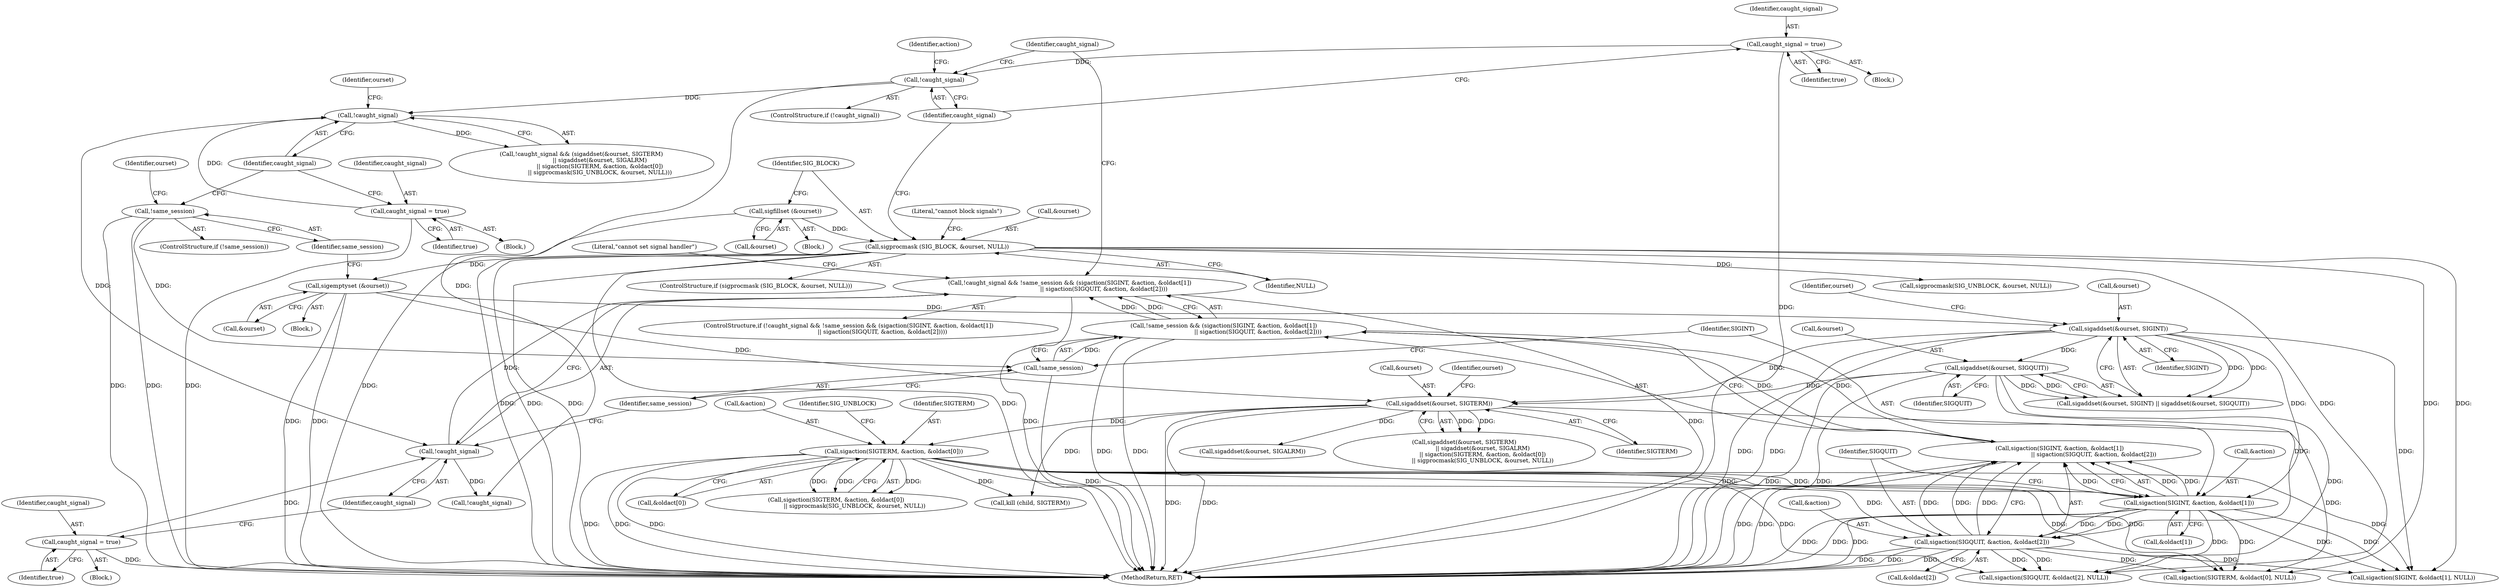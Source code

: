 digraph "0_util-linux_dffab154d29a288aa171ff50263ecc8f2e14a891@API" {
"1000272" [label="(Call,!caught_signal && !same_session && (sigaction(SIGINT, &action, &oldact[1])\n                                     || sigaction(SIGQUIT, &action, &oldact[2])))"];
"1000273" [label="(Call,!caught_signal)"];
"1000238" [label="(Call,!caught_signal)"];
"1000193" [label="(Call,!caught_signal)"];
"1000189" [label="(Call,caught_signal = true)"];
"1000233" [label="(Call,caught_signal = true)"];
"1000268" [label="(Call,caught_signal = true)"];
"1000275" [label="(Call,!same_session && (sigaction(SIGINT, &action, &oldact[1])\n                                     || sigaction(SIGQUIT, &action, &oldact[2])))"];
"1000276" [label="(Call,!same_session)"];
"1000216" [label="(Call,!same_session)"];
"1000278" [label="(Call,sigaction(SIGINT, &action, &oldact[1])\n                                     || sigaction(SIGQUIT, &action, &oldact[2]))"];
"1000279" [label="(Call,sigaction(SIGINT, &action, &oldact[1]))"];
"1000221" [label="(Call,sigaddset(&ourset, SIGINT))"];
"1000212" [label="(Call,sigemptyset (&ourset))"];
"1000180" [label="(Call,sigprocmask (SIG_BLOCK, &ourset, NULL))"];
"1000176" [label="(Call,sigfillset (&ourset))"];
"1000251" [label="(Call,sigaction(SIGTERM, &action, &oldact[0]))"];
"1000241" [label="(Call,sigaddset(&ourset, SIGTERM))"];
"1000225" [label="(Call,sigaddset(&ourset, SIGQUIT))"];
"1000287" [label="(Call,sigaction(SIGQUIT, &action, &oldact[2]))"];
"1000281" [label="(Call,&action)"];
"1000244" [label="(Identifier,SIGTERM)"];
"1000246" [label="(Call,sigaddset(&ourset, SIGALRM))"];
"1000226" [label="(Call,&ourset)"];
"1000195" [label="(Block,)"];
"1000259" [label="(Call,sigprocmask(SIG_UNBLOCK, &ourset, NULL))"];
"1000180" [label="(Call,sigprocmask (SIG_BLOCK, &ourset, NULL))"];
"1000272" [label="(Call,!caught_signal && !same_session && (sigaction(SIGINT, &action, &oldact[1])\n                                     || sigaction(SIGQUIT, &action, &oldact[2])))"];
"1000228" [label="(Identifier,SIGQUIT)"];
"1000283" [label="(Call,&oldact[1])"];
"1000237" [label="(Call,!caught_signal && (sigaddset(&ourset, SIGTERM)\n                    || sigaddset(&ourset, SIGALRM)\n                    || sigaction(SIGTERM, &action, &oldact[0])\n                    || sigprocmask(SIG_UNBLOCK, &ourset, NULL)))"];
"1000268" [label="(Call,caught_signal = true)"];
"1000235" [label="(Identifier,true)"];
"1000242" [label="(Call,&ourset)"];
"1000273" [label="(Call,!caught_signal)"];
"1000227" [label="(Identifier,ourset)"];
"1000251" [label="(Call,sigaction(SIGTERM, &action, &oldact[0]))"];
"1000253" [label="(Call,&action)"];
"1000176" [label="(Call,sigfillset (&ourset))"];
"1000270" [label="(Identifier,true)"];
"1000177" [label="(Call,&ourset)"];
"1000223" [label="(Identifier,ourset)"];
"1000192" [label="(ControlStructure,if (!caught_signal))"];
"1000233" [label="(Call,caught_signal = true)"];
"1000239" [label="(Identifier,caught_signal)"];
"1000216" [label="(Call,!same_session)"];
"1000471" [label="(MethodReturn,RET)"];
"1000275" [label="(Call,!same_session && (sigaction(SIGINT, &action, &oldact[1])\n                                     || sigaction(SIGQUIT, &action, &oldact[2])))"];
"1000406" [label="(Call,kill (child, SIGTERM))"];
"1000185" [label="(Block,)"];
"1000280" [label="(Identifier,SIGINT)"];
"1000222" [label="(Call,&ourset)"];
"1000260" [label="(Identifier,SIG_UNBLOCK)"];
"1000229" [label="(Block,)"];
"1000252" [label="(Identifier,SIGTERM)"];
"1000240" [label="(Call,sigaddset(&ourset, SIGTERM)\n                    || sigaddset(&ourset, SIGALRM)\n                    || sigaction(SIGTERM, &action, &oldact[0])\n                    || sigprocmask(SIG_UNBLOCK, &ourset, NULL))"];
"1000274" [label="(Identifier,caught_signal)"];
"1000221" [label="(Call,sigaddset(&ourset, SIGINT))"];
"1000287" [label="(Call,sigaction(SIGQUIT, &action, &oldact[2]))"];
"1000298" [label="(Literal,\"cannot set signal handler\")"];
"1000220" [label="(Call,sigaddset(&ourset, SIGINT) || sigaddset(&ourset, SIGQUIT))"];
"1000276" [label="(Call,!same_session)"];
"1000184" [label="(Identifier,NULL)"];
"1000193" [label="(Call,!caught_signal)"];
"1000271" [label="(ControlStructure,if (!caught_signal && !same_session && (sigaction(SIGINT, &action, &oldact[1])\n                                     || sigaction(SIGQUIT, &action, &oldact[2]))))"];
"1000189" [label="(Call,caught_signal = true)"];
"1000238" [label="(Call,!caught_signal)"];
"1000199" [label="(Identifier,action)"];
"1000303" [label="(Call,!caught_signal)"];
"1000304" [label="(Identifier,caught_signal)"];
"1000225" [label="(Call,sigaddset(&ourset, SIGQUIT))"];
"1000241" [label="(Call,sigaddset(&ourset, SIGTERM))"];
"1000212" [label="(Call,sigemptyset (&ourset))"];
"1000248" [label="(Identifier,ourset)"];
"1000234" [label="(Identifier,caught_signal)"];
"1000269" [label="(Identifier,caught_signal)"];
"1000191" [label="(Identifier,true)"];
"1000217" [label="(Identifier,same_session)"];
"1000288" [label="(Identifier,SIGQUIT)"];
"1000453" [label="(Call,sigaction(SIGQUIT, &oldact[2], NULL))"];
"1000224" [label="(Identifier,SIGINT)"];
"1000264" [label="(Block,)"];
"1000278" [label="(Call,sigaction(SIGINT, &action, &oldact[1])\n                                     || sigaction(SIGQUIT, &action, &oldact[2]))"];
"1000444" [label="(Call,sigaction(SIGINT, &oldact[1], NULL))"];
"1000277" [label="(Identifier,same_session)"];
"1000279" [label="(Call,sigaction(SIGINT, &action, &oldact[1]))"];
"1000188" [label="(Literal,\"cannot block signals\")"];
"1000250" [label="(Call,sigaction(SIGTERM, &action, &oldact[0])\n                    || sigprocmask(SIG_UNBLOCK, &ourset, NULL))"];
"1000243" [label="(Identifier,ourset)"];
"1000181" [label="(Identifier,SIG_BLOCK)"];
"1000255" [label="(Call,&oldact[0])"];
"1000435" [label="(Call,sigaction(SIGTERM, &oldact[0], NULL))"];
"1000109" [label="(Block,)"];
"1000213" [label="(Call,&ourset)"];
"1000194" [label="(Identifier,caught_signal)"];
"1000179" [label="(ControlStructure,if (sigprocmask (SIG_BLOCK, &ourset, NULL)))"];
"1000190" [label="(Identifier,caught_signal)"];
"1000182" [label="(Call,&ourset)"];
"1000291" [label="(Call,&oldact[2])"];
"1000215" [label="(ControlStructure,if (!same_session))"];
"1000289" [label="(Call,&action)"];
"1000272" -> "1000271"  [label="AST: "];
"1000272" -> "1000273"  [label="CFG: "];
"1000272" -> "1000275"  [label="CFG: "];
"1000273" -> "1000272"  [label="AST: "];
"1000275" -> "1000272"  [label="AST: "];
"1000298" -> "1000272"  [label="CFG: "];
"1000304" -> "1000272"  [label="CFG: "];
"1000272" -> "1000471"  [label="DDG: "];
"1000272" -> "1000471"  [label="DDG: "];
"1000273" -> "1000272"  [label="DDG: "];
"1000275" -> "1000272"  [label="DDG: "];
"1000275" -> "1000272"  [label="DDG: "];
"1000273" -> "1000274"  [label="CFG: "];
"1000274" -> "1000273"  [label="AST: "];
"1000277" -> "1000273"  [label="CFG: "];
"1000238" -> "1000273"  [label="DDG: "];
"1000268" -> "1000273"  [label="DDG: "];
"1000273" -> "1000303"  [label="DDG: "];
"1000238" -> "1000237"  [label="AST: "];
"1000238" -> "1000239"  [label="CFG: "];
"1000239" -> "1000238"  [label="AST: "];
"1000243" -> "1000238"  [label="CFG: "];
"1000237" -> "1000238"  [label="CFG: "];
"1000238" -> "1000237"  [label="DDG: "];
"1000193" -> "1000238"  [label="DDG: "];
"1000233" -> "1000238"  [label="DDG: "];
"1000193" -> "1000192"  [label="AST: "];
"1000193" -> "1000194"  [label="CFG: "];
"1000194" -> "1000193"  [label="AST: "];
"1000199" -> "1000193"  [label="CFG: "];
"1000304" -> "1000193"  [label="CFG: "];
"1000189" -> "1000193"  [label="DDG: "];
"1000193" -> "1000303"  [label="DDG: "];
"1000189" -> "1000185"  [label="AST: "];
"1000189" -> "1000191"  [label="CFG: "];
"1000190" -> "1000189"  [label="AST: "];
"1000191" -> "1000189"  [label="AST: "];
"1000194" -> "1000189"  [label="CFG: "];
"1000189" -> "1000471"  [label="DDG: "];
"1000233" -> "1000229"  [label="AST: "];
"1000233" -> "1000235"  [label="CFG: "];
"1000234" -> "1000233"  [label="AST: "];
"1000235" -> "1000233"  [label="AST: "];
"1000239" -> "1000233"  [label="CFG: "];
"1000233" -> "1000471"  [label="DDG: "];
"1000268" -> "1000264"  [label="AST: "];
"1000268" -> "1000270"  [label="CFG: "];
"1000269" -> "1000268"  [label="AST: "];
"1000270" -> "1000268"  [label="AST: "];
"1000274" -> "1000268"  [label="CFG: "];
"1000268" -> "1000471"  [label="DDG: "];
"1000275" -> "1000276"  [label="CFG: "];
"1000275" -> "1000278"  [label="CFG: "];
"1000276" -> "1000275"  [label="AST: "];
"1000278" -> "1000275"  [label="AST: "];
"1000275" -> "1000471"  [label="DDG: "];
"1000275" -> "1000471"  [label="DDG: "];
"1000276" -> "1000275"  [label="DDG: "];
"1000278" -> "1000275"  [label="DDG: "];
"1000278" -> "1000275"  [label="DDG: "];
"1000276" -> "1000277"  [label="CFG: "];
"1000277" -> "1000276"  [label="AST: "];
"1000280" -> "1000276"  [label="CFG: "];
"1000276" -> "1000471"  [label="DDG: "];
"1000216" -> "1000276"  [label="DDG: "];
"1000216" -> "1000215"  [label="AST: "];
"1000216" -> "1000217"  [label="CFG: "];
"1000217" -> "1000216"  [label="AST: "];
"1000223" -> "1000216"  [label="CFG: "];
"1000239" -> "1000216"  [label="CFG: "];
"1000216" -> "1000471"  [label="DDG: "];
"1000216" -> "1000471"  [label="DDG: "];
"1000278" -> "1000279"  [label="CFG: "];
"1000278" -> "1000287"  [label="CFG: "];
"1000279" -> "1000278"  [label="AST: "];
"1000287" -> "1000278"  [label="AST: "];
"1000278" -> "1000471"  [label="DDG: "];
"1000278" -> "1000471"  [label="DDG: "];
"1000279" -> "1000278"  [label="DDG: "];
"1000279" -> "1000278"  [label="DDG: "];
"1000279" -> "1000278"  [label="DDG: "];
"1000287" -> "1000278"  [label="DDG: "];
"1000287" -> "1000278"  [label="DDG: "];
"1000287" -> "1000278"  [label="DDG: "];
"1000279" -> "1000283"  [label="CFG: "];
"1000280" -> "1000279"  [label="AST: "];
"1000281" -> "1000279"  [label="AST: "];
"1000283" -> "1000279"  [label="AST: "];
"1000288" -> "1000279"  [label="CFG: "];
"1000279" -> "1000471"  [label="DDG: "];
"1000279" -> "1000471"  [label="DDG: "];
"1000279" -> "1000471"  [label="DDG: "];
"1000221" -> "1000279"  [label="DDG: "];
"1000251" -> "1000279"  [label="DDG: "];
"1000251" -> "1000279"  [label="DDG: "];
"1000279" -> "1000287"  [label="DDG: "];
"1000279" -> "1000287"  [label="DDG: "];
"1000279" -> "1000435"  [label="DDG: "];
"1000279" -> "1000444"  [label="DDG: "];
"1000279" -> "1000444"  [label="DDG: "];
"1000279" -> "1000453"  [label="DDG: "];
"1000221" -> "1000220"  [label="AST: "];
"1000221" -> "1000224"  [label="CFG: "];
"1000222" -> "1000221"  [label="AST: "];
"1000224" -> "1000221"  [label="AST: "];
"1000227" -> "1000221"  [label="CFG: "];
"1000220" -> "1000221"  [label="CFG: "];
"1000221" -> "1000471"  [label="DDG: "];
"1000221" -> "1000471"  [label="DDG: "];
"1000221" -> "1000220"  [label="DDG: "];
"1000221" -> "1000220"  [label="DDG: "];
"1000212" -> "1000221"  [label="DDG: "];
"1000221" -> "1000225"  [label="DDG: "];
"1000221" -> "1000241"  [label="DDG: "];
"1000221" -> "1000444"  [label="DDG: "];
"1000212" -> "1000195"  [label="AST: "];
"1000212" -> "1000213"  [label="CFG: "];
"1000213" -> "1000212"  [label="AST: "];
"1000217" -> "1000212"  [label="CFG: "];
"1000212" -> "1000471"  [label="DDG: "];
"1000212" -> "1000471"  [label="DDG: "];
"1000180" -> "1000212"  [label="DDG: "];
"1000212" -> "1000241"  [label="DDG: "];
"1000180" -> "1000179"  [label="AST: "];
"1000180" -> "1000184"  [label="CFG: "];
"1000181" -> "1000180"  [label="AST: "];
"1000182" -> "1000180"  [label="AST: "];
"1000184" -> "1000180"  [label="AST: "];
"1000188" -> "1000180"  [label="CFG: "];
"1000194" -> "1000180"  [label="CFG: "];
"1000180" -> "1000471"  [label="DDG: "];
"1000180" -> "1000471"  [label="DDG: "];
"1000180" -> "1000471"  [label="DDG: "];
"1000180" -> "1000471"  [label="DDG: "];
"1000176" -> "1000180"  [label="DDG: "];
"1000180" -> "1000259"  [label="DDG: "];
"1000180" -> "1000435"  [label="DDG: "];
"1000180" -> "1000444"  [label="DDG: "];
"1000180" -> "1000453"  [label="DDG: "];
"1000176" -> "1000109"  [label="AST: "];
"1000176" -> "1000177"  [label="CFG: "];
"1000177" -> "1000176"  [label="AST: "];
"1000181" -> "1000176"  [label="CFG: "];
"1000176" -> "1000471"  [label="DDG: "];
"1000251" -> "1000250"  [label="AST: "];
"1000251" -> "1000255"  [label="CFG: "];
"1000252" -> "1000251"  [label="AST: "];
"1000253" -> "1000251"  [label="AST: "];
"1000255" -> "1000251"  [label="AST: "];
"1000260" -> "1000251"  [label="CFG: "];
"1000250" -> "1000251"  [label="CFG: "];
"1000251" -> "1000471"  [label="DDG: "];
"1000251" -> "1000471"  [label="DDG: "];
"1000251" -> "1000471"  [label="DDG: "];
"1000251" -> "1000250"  [label="DDG: "];
"1000251" -> "1000250"  [label="DDG: "];
"1000251" -> "1000250"  [label="DDG: "];
"1000241" -> "1000251"  [label="DDG: "];
"1000251" -> "1000287"  [label="DDG: "];
"1000251" -> "1000406"  [label="DDG: "];
"1000251" -> "1000435"  [label="DDG: "];
"1000251" -> "1000435"  [label="DDG: "];
"1000251" -> "1000444"  [label="DDG: "];
"1000251" -> "1000453"  [label="DDG: "];
"1000241" -> "1000240"  [label="AST: "];
"1000241" -> "1000244"  [label="CFG: "];
"1000242" -> "1000241"  [label="AST: "];
"1000244" -> "1000241"  [label="AST: "];
"1000248" -> "1000241"  [label="CFG: "];
"1000240" -> "1000241"  [label="CFG: "];
"1000241" -> "1000471"  [label="DDG: "];
"1000241" -> "1000471"  [label="DDG: "];
"1000241" -> "1000240"  [label="DDG: "];
"1000241" -> "1000240"  [label="DDG: "];
"1000225" -> "1000241"  [label="DDG: "];
"1000241" -> "1000246"  [label="DDG: "];
"1000241" -> "1000406"  [label="DDG: "];
"1000241" -> "1000435"  [label="DDG: "];
"1000225" -> "1000220"  [label="AST: "];
"1000225" -> "1000228"  [label="CFG: "];
"1000226" -> "1000225"  [label="AST: "];
"1000228" -> "1000225"  [label="AST: "];
"1000220" -> "1000225"  [label="CFG: "];
"1000225" -> "1000471"  [label="DDG: "];
"1000225" -> "1000471"  [label="DDG: "];
"1000225" -> "1000220"  [label="DDG: "];
"1000225" -> "1000220"  [label="DDG: "];
"1000225" -> "1000287"  [label="DDG: "];
"1000225" -> "1000453"  [label="DDG: "];
"1000287" -> "1000291"  [label="CFG: "];
"1000288" -> "1000287"  [label="AST: "];
"1000289" -> "1000287"  [label="AST: "];
"1000291" -> "1000287"  [label="AST: "];
"1000287" -> "1000471"  [label="DDG: "];
"1000287" -> "1000471"  [label="DDG: "];
"1000287" -> "1000471"  [label="DDG: "];
"1000287" -> "1000435"  [label="DDG: "];
"1000287" -> "1000444"  [label="DDG: "];
"1000287" -> "1000453"  [label="DDG: "];
"1000287" -> "1000453"  [label="DDG: "];
}
